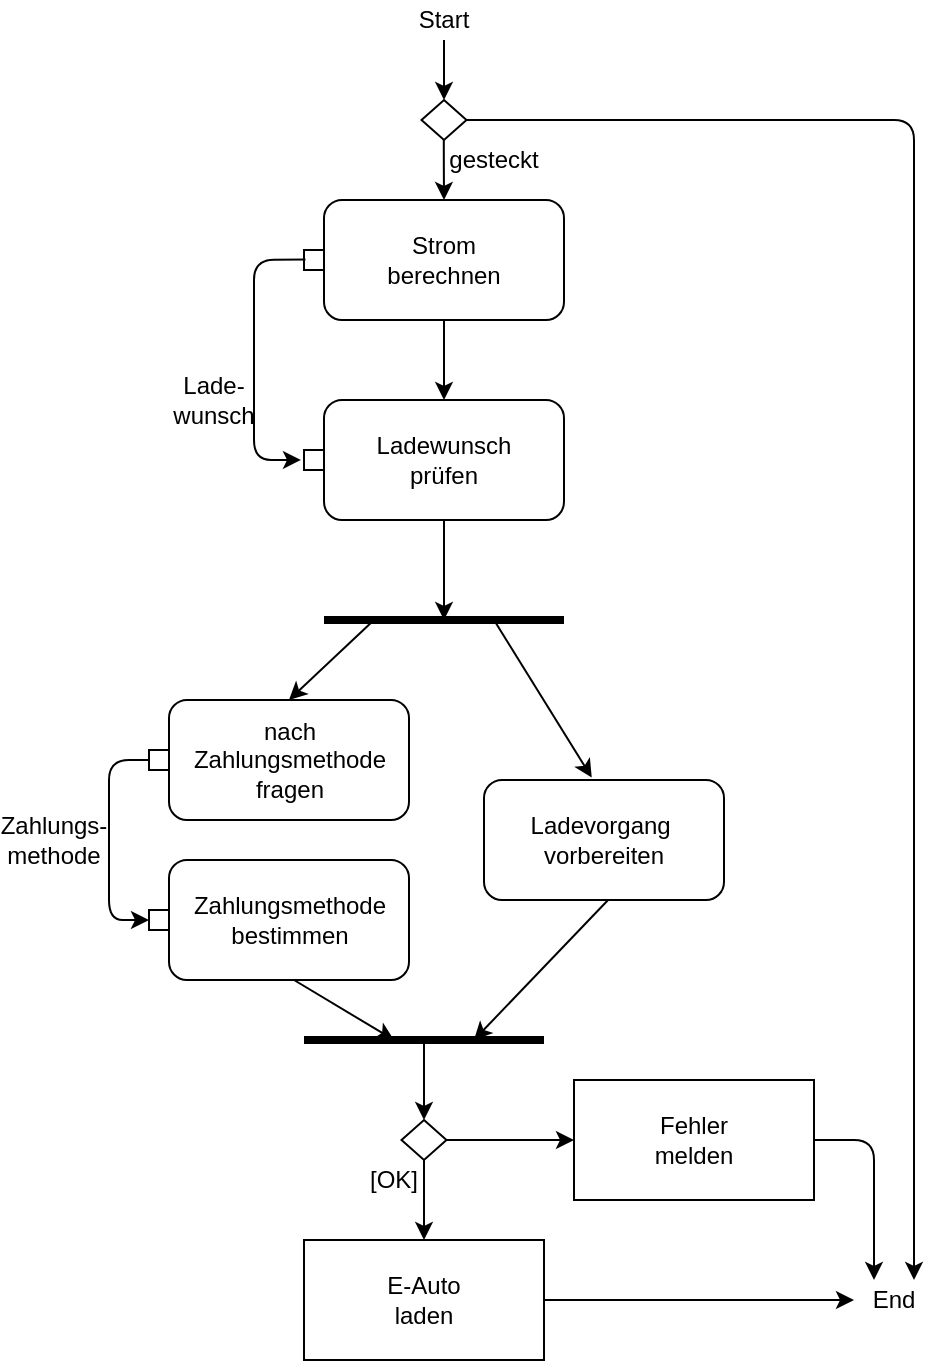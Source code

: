 <mxfile version="13.9.1" type="github"><diagram id="lZa72MPf-5I15FZCik3Q" name="Page-1"><mxGraphModel dx="1302" dy="812" grid="1" gridSize="10" guides="1" tooltips="1" connect="1" arrows="1" fold="1" page="1" pageScale="1" pageWidth="827" pageHeight="1169" math="0" shadow="0"><root><mxCell id="0"/><mxCell id="1" parent="0"/><mxCell id="-yk-q24he1_SxwczFhWE-3" value="" style="rounded=0;whiteSpace=wrap;html=1;direction=south;" vertex="1" parent="1"><mxGeometry x="355" y="165" width="10" height="10" as="geometry"/></mxCell><mxCell id="-yk-q24he1_SxwczFhWE-5" value="" style="rhombus;whiteSpace=wrap;html=1;" vertex="1" parent="1"><mxGeometry x="413.75" y="90" width="22.5" height="20" as="geometry"/></mxCell><mxCell id="-yk-q24he1_SxwczFhWE-14" value="" style="edgeStyle=orthogonalEdgeStyle;rounded=0;orthogonalLoop=1;jettySize=auto;html=1;" edge="1" parent="1" source="-yk-q24he1_SxwczFhWE-9" target="-yk-q24he1_SxwczFhWE-13"><mxGeometry relative="1" as="geometry"/></mxCell><mxCell id="-yk-q24he1_SxwczFhWE-9" value="&lt;span&gt;Strom&lt;/span&gt;&lt;br&gt;&lt;span&gt;berechnen&lt;/span&gt;" style="rounded=1;whiteSpace=wrap;html=1;" vertex="1" parent="1"><mxGeometry x="365" y="140" width="120" height="60" as="geometry"/></mxCell><mxCell id="-yk-q24he1_SxwczFhWE-11" value="" style="edgeStyle=orthogonalEdgeStyle;rounded=0;orthogonalLoop=1;jettySize=auto;html=1;entryX=0.5;entryY=0;entryDx=0;entryDy=0;" edge="1" parent="1" source="-yk-q24he1_SxwczFhWE-10" target="-yk-q24he1_SxwczFhWE-5"><mxGeometry relative="1" as="geometry"><mxPoint x="425" y="80" as="targetPoint"/><Array as="points"/></mxGeometry></mxCell><mxCell id="-yk-q24he1_SxwczFhWE-10" value="Start" style="text;html=1;strokeColor=none;fillColor=none;align=center;verticalAlign=middle;whiteSpace=wrap;rounded=0;" vertex="1" parent="1"><mxGeometry x="405" y="40" width="40" height="20" as="geometry"/></mxCell><mxCell id="-yk-q24he1_SxwczFhWE-12" value="" style="endArrow=classic;html=1;entryX=0.5;entryY=0;entryDx=0;entryDy=0;" edge="1" parent="1" target="-yk-q24he1_SxwczFhWE-9"><mxGeometry width="50" height="50" relative="1" as="geometry"><mxPoint x="424.9" y="110" as="sourcePoint"/><mxPoint x="424.9" y="130" as="targetPoint"/><Array as="points"><mxPoint x="424.9" y="120"/></Array></mxGeometry></mxCell><mxCell id="-yk-q24he1_SxwczFhWE-20" value="" style="edgeStyle=orthogonalEdgeStyle;rounded=0;orthogonalLoop=1;jettySize=auto;html=1;" edge="1" parent="1" source="-yk-q24he1_SxwczFhWE-13"><mxGeometry relative="1" as="geometry"><mxPoint x="425" y="350" as="targetPoint"/></mxGeometry></mxCell><mxCell id="-yk-q24he1_SxwczFhWE-13" value="Ladewunsch&lt;br&gt;prüfen" style="whiteSpace=wrap;html=1;rounded=1;" vertex="1" parent="1"><mxGeometry x="365" y="240" width="120" height="60" as="geometry"/></mxCell><mxCell id="-yk-q24he1_SxwczFhWE-15" value="" style="rounded=0;whiteSpace=wrap;html=1;" vertex="1" parent="1"><mxGeometry x="355" y="265" width="10" height="10" as="geometry"/></mxCell><mxCell id="-yk-q24he1_SxwczFhWE-16" value="" style="endArrow=classic;html=1;entryX=-0.151;entryY=0.499;entryDx=0;entryDy=0;entryPerimeter=0;exitX=0.481;exitY=0.926;exitDx=0;exitDy=0;exitPerimeter=0;" edge="1" parent="1" source="-yk-q24he1_SxwczFhWE-3" target="-yk-q24he1_SxwczFhWE-15"><mxGeometry width="50" height="50" relative="1" as="geometry"><mxPoint x="340" y="170" as="sourcePoint"/><mxPoint x="355" y="225" as="targetPoint"/><Array as="points"><mxPoint x="330" y="170"/><mxPoint x="330" y="220"/><mxPoint x="330" y="270"/></Array></mxGeometry></mxCell><mxCell id="-yk-q24he1_SxwczFhWE-17" value="Lade-&lt;br&gt;wunsch" style="text;html=1;strokeColor=none;fillColor=none;align=center;verticalAlign=middle;whiteSpace=wrap;rounded=0;" vertex="1" parent="1"><mxGeometry x="290" y="230" width="40" height="20" as="geometry"/></mxCell><mxCell id="-yk-q24he1_SxwczFhWE-18" value="gesteckt" style="text;html=1;strokeColor=none;fillColor=none;align=center;verticalAlign=middle;whiteSpace=wrap;rounded=0;" vertex="1" parent="1"><mxGeometry x="430" y="110" width="40" height="20" as="geometry"/></mxCell><mxCell id="-yk-q24he1_SxwczFhWE-23" value="nach&lt;br&gt;Zahlungsmethode&lt;br&gt;fragen" style="rounded=1;whiteSpace=wrap;html=1;" vertex="1" parent="1"><mxGeometry x="287.5" y="390" width="120" height="60" as="geometry"/></mxCell><mxCell id="-yk-q24he1_SxwczFhWE-24" value="Ladevorgang&amp;nbsp;&lt;br&gt;vorbereiten" style="rounded=1;whiteSpace=wrap;html=1;" vertex="1" parent="1"><mxGeometry x="445" y="430" width="120" height="60" as="geometry"/></mxCell><mxCell id="-yk-q24he1_SxwczFhWE-25" value="Zahlungsmethode&lt;br&gt;bestimmen" style="rounded=1;whiteSpace=wrap;html=1;" vertex="1" parent="1"><mxGeometry x="287.5" y="470" width="120" height="60" as="geometry"/></mxCell><mxCell id="-yk-q24he1_SxwczFhWE-26" value="" style="endArrow=none;html=1;strokeWidth=4;" edge="1" parent="1"><mxGeometry width="50" height="50" relative="1" as="geometry"><mxPoint x="355" y="560" as="sourcePoint"/><mxPoint x="475" y="560" as="targetPoint"/></mxGeometry></mxCell><mxCell id="-yk-q24he1_SxwczFhWE-27" value="" style="endArrow=none;html=1;strokeWidth=4;" edge="1" parent="1"><mxGeometry width="50" height="50" relative="1" as="geometry"><mxPoint x="365" y="350" as="sourcePoint"/><mxPoint x="485" y="350" as="targetPoint"/></mxGeometry></mxCell><mxCell id="-yk-q24he1_SxwczFhWE-35" value="" style="edgeStyle=orthogonalEdgeStyle;rounded=0;jumpStyle=none;jumpSize=20;orthogonalLoop=1;jettySize=auto;html=1;strokeWidth=1;" edge="1" parent="1" source="-yk-q24he1_SxwczFhWE-28" target="-yk-q24he1_SxwczFhWE-34"><mxGeometry relative="1" as="geometry"/></mxCell><mxCell id="-yk-q24he1_SxwczFhWE-28" value="" style="rhombus;whiteSpace=wrap;html=1;" vertex="1" parent="1"><mxGeometry x="403.75" y="600" width="22.5" height="20" as="geometry"/></mxCell><mxCell id="-yk-q24he1_SxwczFhWE-29" value="E-Auto&lt;br&gt;laden" style="whiteSpace=wrap;html=1;" vertex="1" parent="1"><mxGeometry x="355" y="660" width="120" height="60" as="geometry"/></mxCell><mxCell id="-yk-q24he1_SxwczFhWE-31" value="" style="endArrow=classic;html=1;strokeWidth=1;entryX=0.5;entryY=0;entryDx=0;entryDy=0;exitX=0.5;exitY=1;exitDx=0;exitDy=0;" edge="1" parent="1" source="-yk-q24he1_SxwczFhWE-28" target="-yk-q24he1_SxwczFhWE-29"><mxGeometry width="50" height="50" relative="1" as="geometry"><mxPoint x="415" y="635" as="sourcePoint"/><mxPoint x="465" y="585" as="targetPoint"/></mxGeometry></mxCell><mxCell id="-yk-q24he1_SxwczFhWE-32" value="[OK]" style="text;html=1;strokeColor=none;fillColor=none;align=center;verticalAlign=middle;whiteSpace=wrap;rounded=0;" vertex="1" parent="1"><mxGeometry x="380" y="620" width="40" height="20" as="geometry"/></mxCell><mxCell id="-yk-q24he1_SxwczFhWE-34" value="Fehler&lt;br&gt;melden" style="whiteSpace=wrap;html=1;" vertex="1" parent="1"><mxGeometry x="490" y="580" width="120" height="60" as="geometry"/></mxCell><mxCell id="-yk-q24he1_SxwczFhWE-37" value="" style="endArrow=classic;html=1;entryX=0.5;entryY=1;entryDx=0;entryDy=0;exitX=0.5;exitY=1;exitDx=0;exitDy=0;" edge="1" parent="1" source="-yk-q24he1_SxwczFhWE-38" target="-yk-q24he1_SxwczFhWE-39"><mxGeometry width="50" height="50" relative="1" as="geometry"><mxPoint x="263.24" y="394.81" as="sourcePoint"/><mxPoint x="260.99" y="494.99" as="targetPoint"/><Array as="points"><mxPoint x="257.5" y="420"/><mxPoint x="257.5" y="460"/><mxPoint x="257.5" y="500"/></Array></mxGeometry></mxCell><mxCell id="-yk-q24he1_SxwczFhWE-38" value="" style="rounded=0;whiteSpace=wrap;html=1;direction=south;" vertex="1" parent="1"><mxGeometry x="277.5" y="415" width="10" height="10" as="geometry"/></mxCell><mxCell id="-yk-q24he1_SxwczFhWE-39" value="" style="rounded=0;whiteSpace=wrap;html=1;direction=south;" vertex="1" parent="1"><mxGeometry x="277.5" y="495" width="10" height="10" as="geometry"/></mxCell><mxCell id="-yk-q24he1_SxwczFhWE-40" value="" style="endArrow=classic;html=1;strokeWidth=1;entryX=0.5;entryY=0;entryDx=0;entryDy=0;" edge="1" parent="1" target="-yk-q24he1_SxwczFhWE-23"><mxGeometry width="50" height="50" relative="1" as="geometry"><mxPoint x="390" y="350" as="sourcePoint"/><mxPoint x="475" y="370" as="targetPoint"/></mxGeometry></mxCell><mxCell id="-yk-q24he1_SxwczFhWE-41" value="" style="endArrow=classic;html=1;strokeWidth=1;entryX=0.449;entryY=-0.02;entryDx=0;entryDy=0;entryPerimeter=0;" edge="1" parent="1" target="-yk-q24he1_SxwczFhWE-24"><mxGeometry width="50" height="50" relative="1" as="geometry"><mxPoint x="450" y="350" as="sourcePoint"/><mxPoint x="500" y="350" as="targetPoint"/></mxGeometry></mxCell><mxCell id="-yk-q24he1_SxwczFhWE-42" value="" style="endArrow=classic;html=1;strokeWidth=1;exitX=0.521;exitY=1;exitDx=0;exitDy=0;exitPerimeter=0;" edge="1" parent="1" source="-yk-q24he1_SxwczFhWE-25"><mxGeometry width="50" height="50" relative="1" as="geometry"><mxPoint x="280" y="560" as="sourcePoint"/><mxPoint x="400" y="560" as="targetPoint"/></mxGeometry></mxCell><mxCell id="-yk-q24he1_SxwczFhWE-43" value="" style="endArrow=classic;html=1;strokeWidth=1;exitX=0.518;exitY=0.998;exitDx=0;exitDy=0;exitPerimeter=0;" edge="1" parent="1" source="-yk-q24he1_SxwczFhWE-24"><mxGeometry width="50" height="50" relative="1" as="geometry"><mxPoint x="485" y="505" as="sourcePoint"/><mxPoint x="440" y="560" as="targetPoint"/></mxGeometry></mxCell><mxCell id="-yk-q24he1_SxwczFhWE-44" value="Zahlungs-&lt;br&gt;methode" style="text;html=1;strokeColor=none;fillColor=none;align=center;verticalAlign=middle;whiteSpace=wrap;rounded=0;" vertex="1" parent="1"><mxGeometry x="210" y="450" width="40" height="20" as="geometry"/></mxCell><mxCell id="-yk-q24he1_SxwczFhWE-45" value="" style="endArrow=classic;html=1;strokeWidth=1;entryX=0.5;entryY=0;entryDx=0;entryDy=0;" edge="1" parent="1" target="-yk-q24he1_SxwczFhWE-28"><mxGeometry width="50" height="50" relative="1" as="geometry"><mxPoint x="415" y="560" as="sourcePoint"/><mxPoint x="520" y="550" as="targetPoint"/></mxGeometry></mxCell><mxCell id="-yk-q24he1_SxwczFhWE-46" value="" style="endArrow=classic;html=1;strokeWidth=1;exitX=1;exitY=0.5;exitDx=0;exitDy=0;entryX=0.75;entryY=0;entryDx=0;entryDy=0;" edge="1" parent="1" source="-yk-q24he1_SxwczFhWE-5" target="-yk-q24he1_SxwczFhWE-47"><mxGeometry width="50" height="50" relative="1" as="geometry"><mxPoint x="490" y="110" as="sourcePoint"/><mxPoint x="710" y="680" as="targetPoint"/><Array as="points"><mxPoint x="660" y="100"/><mxPoint x="660" y="530"/></Array></mxGeometry></mxCell><mxCell id="-yk-q24he1_SxwczFhWE-47" value="End" style="text;html=1;strokeColor=none;fillColor=none;align=center;verticalAlign=middle;whiteSpace=wrap;rounded=0;" vertex="1" parent="1"><mxGeometry x="630" y="680" width="40" height="20" as="geometry"/></mxCell><mxCell id="-yk-q24he1_SxwczFhWE-48" value="" style="endArrow=classic;html=1;strokeWidth=1;exitX=1;exitY=0.5;exitDx=0;exitDy=0;" edge="1" parent="1" source="-yk-q24he1_SxwczFhWE-29"><mxGeometry width="50" height="50" relative="1" as="geometry"><mxPoint x="560" y="700" as="sourcePoint"/><mxPoint x="630" y="690" as="targetPoint"/></mxGeometry></mxCell><mxCell id="-yk-q24he1_SxwczFhWE-49" value="" style="endArrow=classic;html=1;strokeWidth=1;exitX=1;exitY=0.5;exitDx=0;exitDy=0;entryX=0.25;entryY=0;entryDx=0;entryDy=0;" edge="1" parent="1" source="-yk-q24he1_SxwczFhWE-34" target="-yk-q24he1_SxwczFhWE-47"><mxGeometry width="50" height="50" relative="1" as="geometry"><mxPoint x="630" y="610" as="sourcePoint"/><mxPoint x="660" y="610" as="targetPoint"/><Array as="points"><mxPoint x="640" y="610"/></Array></mxGeometry></mxCell></root></mxGraphModel></diagram></mxfile>